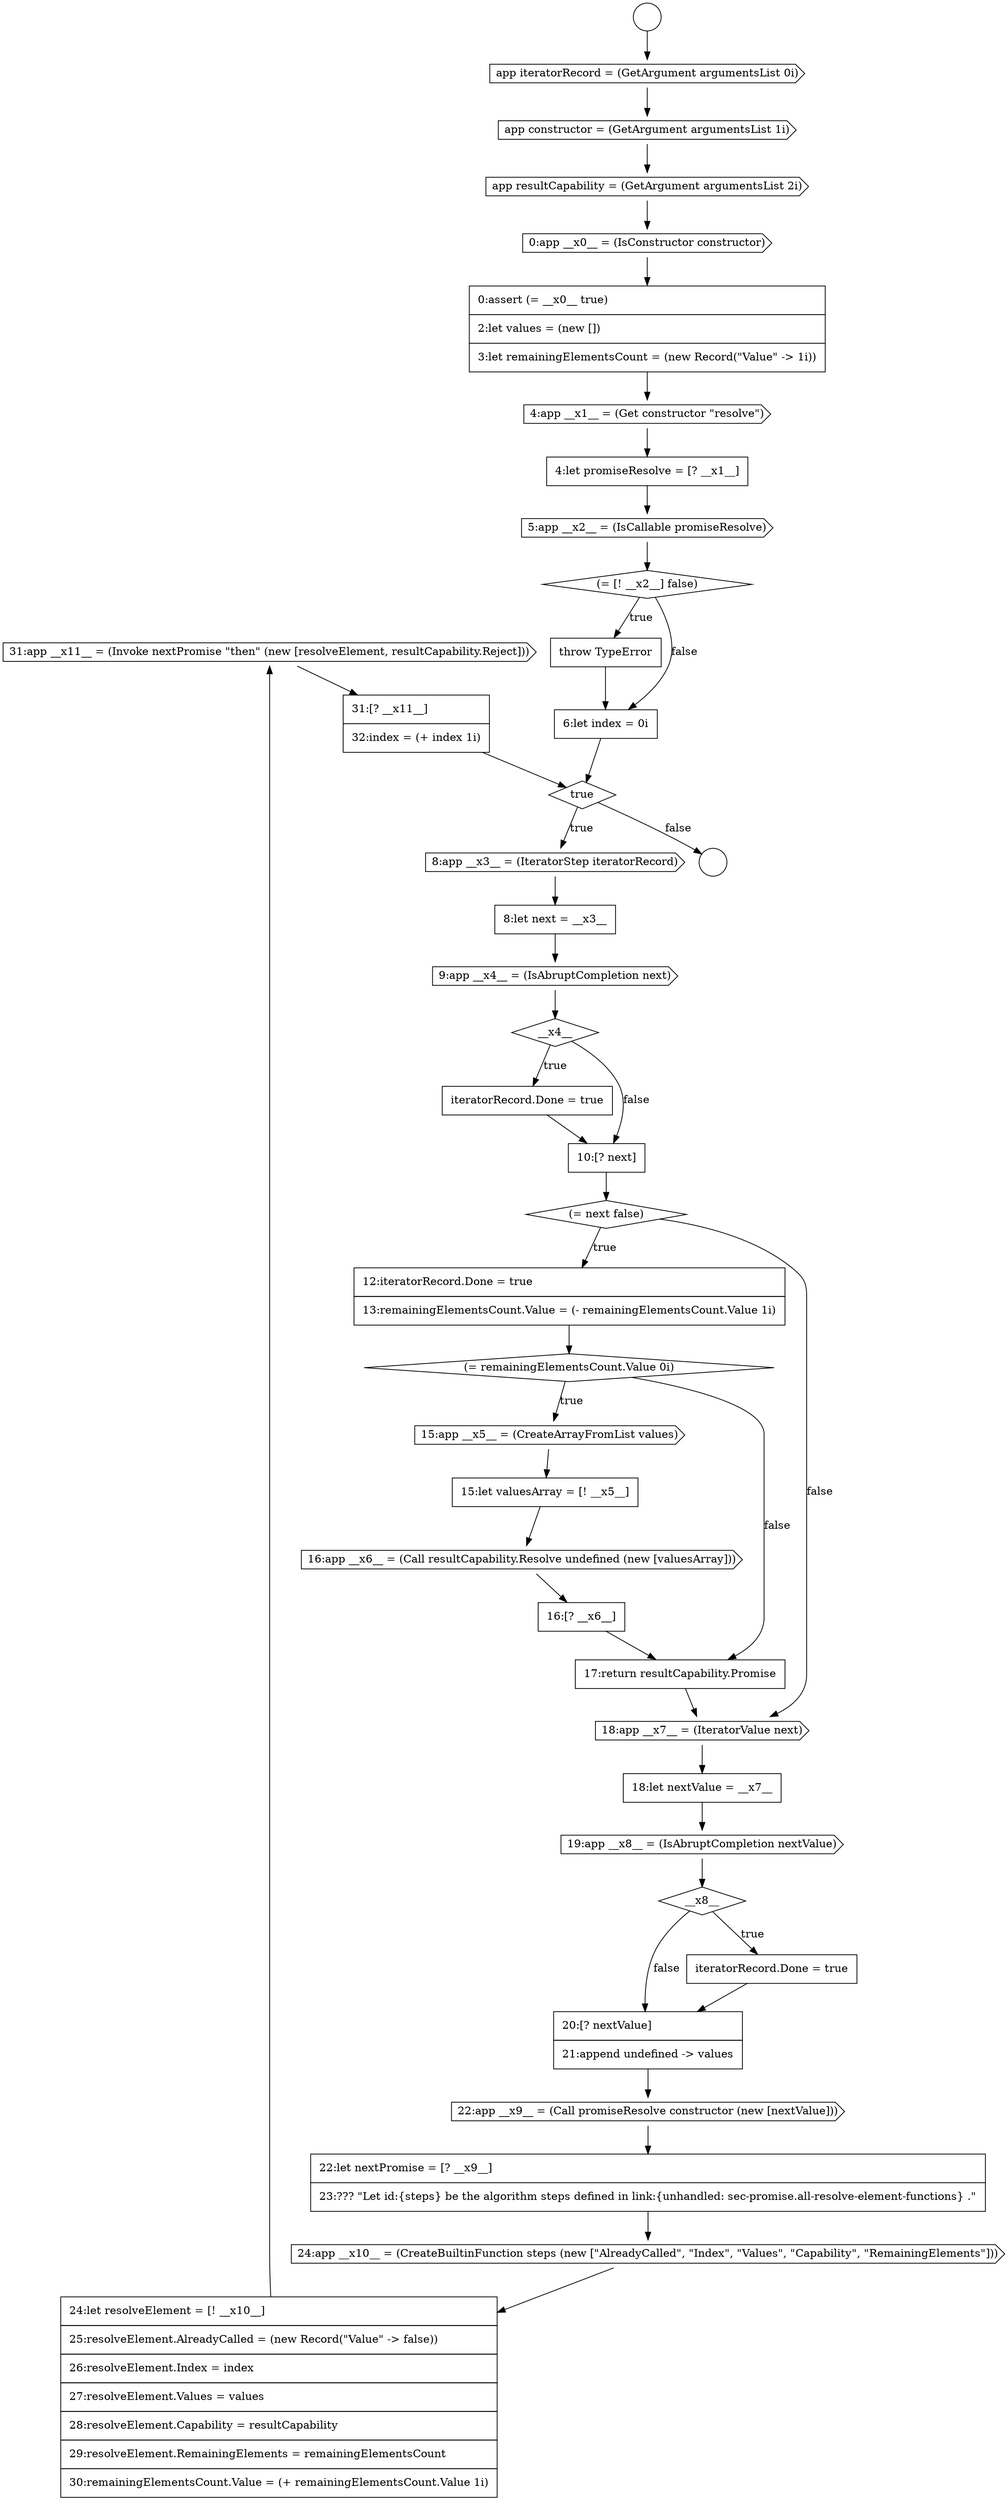 digraph {
  node18284 [shape=cds, label=<<font color="black">31:app __x11__ = (Invoke nextPromise &quot;then&quot; (new [resolveElement, resultCapability.Reject]))</font>> color="black" fillcolor="white" style=filled]
  node18265 [shape=none, margin=0, label=<<font color="black">
    <table border="0" cellborder="1" cellspacing="0" cellpadding="10">
      <tr><td align="left">10:[? next]</td></tr>
    </table>
  </font>> color="black" fillcolor="white" style=filled]
  node18269 [shape=cds, label=<<font color="black">15:app __x5__ = (CreateArrayFromList values)</font>> color="black" fillcolor="white" style=filled]
  node18264 [shape=none, margin=0, label=<<font color="black">
    <table border="0" cellborder="1" cellspacing="0" cellpadding="10">
      <tr><td align="left">iteratorRecord.Done = true</td></tr>
    </table>
  </font>> color="black" fillcolor="white" style=filled]
  node18273 [shape=none, margin=0, label=<<font color="black">
    <table border="0" cellborder="1" cellspacing="0" cellpadding="10">
      <tr><td align="left">17:return resultCapability.Promise</td></tr>
    </table>
  </font>> color="black" fillcolor="white" style=filled]
  node18260 [shape=cds, label=<<font color="black">8:app __x3__ = (IteratorStep iteratorRecord)</font>> color="black" fillcolor="white" style=filled]
  node18261 [shape=none, margin=0, label=<<font color="black">
    <table border="0" cellborder="1" cellspacing="0" cellpadding="10">
      <tr><td align="left">8:let next = __x3__</td></tr>
    </table>
  </font>> color="black" fillcolor="white" style=filled]
  node18251 [shape=cds, label=<<font color="black">0:app __x0__ = (IsConstructor constructor)</font>> color="black" fillcolor="white" style=filled]
  node18257 [shape=none, margin=0, label=<<font color="black">
    <table border="0" cellborder="1" cellspacing="0" cellpadding="10">
      <tr><td align="left">throw TypeError</td></tr>
    </table>
  </font>> color="black" fillcolor="white" style=filled]
  node18262 [shape=cds, label=<<font color="black">9:app __x4__ = (IsAbruptCompletion next)</font>> color="black" fillcolor="white" style=filled]
  node18267 [shape=none, margin=0, label=<<font color="black">
    <table border="0" cellborder="1" cellspacing="0" cellpadding="10">
      <tr><td align="left">12:iteratorRecord.Done = true</td></tr>
      <tr><td align="left">13:remainingElementsCount.Value = (- remainingElementsCount.Value 1i)</td></tr>
    </table>
  </font>> color="black" fillcolor="white" style=filled]
  node18254 [shape=none, margin=0, label=<<font color="black">
    <table border="0" cellborder="1" cellspacing="0" cellpadding="10">
      <tr><td align="left">4:let promiseResolve = [? __x1__]</td></tr>
    </table>
  </font>> color="black" fillcolor="white" style=filled]
  node18271 [shape=cds, label=<<font color="black">16:app __x6__ = (Call resultCapability.Resolve undefined (new [valuesArray]))</font>> color="black" fillcolor="white" style=filled]
  node18246 [shape=circle label=" " color="black" fillcolor="white" style=filled]
  node18249 [shape=cds, label=<<font color="black">app constructor = (GetArgument argumentsList 1i)</font>> color="black" fillcolor="white" style=filled]
  node18263 [shape=diamond, label=<<font color="black">__x4__</font>> color="black" fillcolor="white" style=filled]
  node18259 [shape=diamond, label=<<font color="black">true</font>> color="black" fillcolor="white" style=filled]
  node18285 [shape=none, margin=0, label=<<font color="black">
    <table border="0" cellborder="1" cellspacing="0" cellpadding="10">
      <tr><td align="left">31:[? __x11__]</td></tr>
      <tr><td align="left">32:index = (+ index 1i)</td></tr>
    </table>
  </font>> color="black" fillcolor="white" style=filled]
  node18279 [shape=none, margin=0, label=<<font color="black">
    <table border="0" cellborder="1" cellspacing="0" cellpadding="10">
      <tr><td align="left">20:[? nextValue]</td></tr>
      <tr><td align="left">21:append undefined -&gt; values</td></tr>
    </table>
  </font>> color="black" fillcolor="white" style=filled]
  node18272 [shape=none, margin=0, label=<<font color="black">
    <table border="0" cellborder="1" cellspacing="0" cellpadding="10">
      <tr><td align="left">16:[? __x6__]</td></tr>
    </table>
  </font>> color="black" fillcolor="white" style=filled]
  node18247 [shape=circle label=" " color="black" fillcolor="white" style=filled]
  node18252 [shape=none, margin=0, label=<<font color="black">
    <table border="0" cellborder="1" cellspacing="0" cellpadding="10">
      <tr><td align="left">0:assert (= __x0__ true)</td></tr>
      <tr><td align="left">2:let values = (new [])</td></tr>
      <tr><td align="left">3:let remainingElementsCount = (new Record(&quot;Value&quot; -&gt; 1i))</td></tr>
    </table>
  </font>> color="black" fillcolor="white" style=filled]
  node18283 [shape=none, margin=0, label=<<font color="black">
    <table border="0" cellborder="1" cellspacing="0" cellpadding="10">
      <tr><td align="left">24:let resolveElement = [! __x10__]</td></tr>
      <tr><td align="left">25:resolveElement.AlreadyCalled = (new Record(&quot;Value&quot; -&gt; false))</td></tr>
      <tr><td align="left">26:resolveElement.Index = index</td></tr>
      <tr><td align="left">27:resolveElement.Values = values</td></tr>
      <tr><td align="left">28:resolveElement.Capability = resultCapability</td></tr>
      <tr><td align="left">29:resolveElement.RemainingElements = remainingElementsCount</td></tr>
      <tr><td align="left">30:remainingElementsCount.Value = (+ remainingElementsCount.Value 1i)</td></tr>
    </table>
  </font>> color="black" fillcolor="white" style=filled]
  node18268 [shape=diamond, label=<<font color="black">(= remainingElementsCount.Value 0i)</font>> color="black" fillcolor="white" style=filled]
  node18248 [shape=cds, label=<<font color="black">app iteratorRecord = (GetArgument argumentsList 0i)</font>> color="black" fillcolor="white" style=filled]
  node18274 [shape=cds, label=<<font color="black">18:app __x7__ = (IteratorValue next)</font>> color="black" fillcolor="white" style=filled]
  node18276 [shape=cds, label=<<font color="black">19:app __x8__ = (IsAbruptCompletion nextValue)</font>> color="black" fillcolor="white" style=filled]
  node18255 [shape=cds, label=<<font color="black">5:app __x2__ = (IsCallable promiseResolve)</font>> color="black" fillcolor="white" style=filled]
  node18280 [shape=cds, label=<<font color="black">22:app __x9__ = (Call promiseResolve constructor (new [nextValue]))</font>> color="black" fillcolor="white" style=filled]
  node18250 [shape=cds, label=<<font color="black">app resultCapability = (GetArgument argumentsList 2i)</font>> color="black" fillcolor="white" style=filled]
  node18282 [shape=cds, label=<<font color="black">24:app __x10__ = (CreateBuiltinFunction steps (new [&quot;AlreadyCalled&quot;, &quot;Index&quot;, &quot;Values&quot;, &quot;Capability&quot;, &quot;RemainingElements&quot;]))</font>> color="black" fillcolor="white" style=filled]
  node18277 [shape=diamond, label=<<font color="black">__x8__</font>> color="black" fillcolor="white" style=filled]
  node18270 [shape=none, margin=0, label=<<font color="black">
    <table border="0" cellborder="1" cellspacing="0" cellpadding="10">
      <tr><td align="left">15:let valuesArray = [! __x5__]</td></tr>
    </table>
  </font>> color="black" fillcolor="white" style=filled]
  node18275 [shape=none, margin=0, label=<<font color="black">
    <table border="0" cellborder="1" cellspacing="0" cellpadding="10">
      <tr><td align="left">18:let nextValue = __x7__</td></tr>
    </table>
  </font>> color="black" fillcolor="white" style=filled]
  node18258 [shape=none, margin=0, label=<<font color="black">
    <table border="0" cellborder="1" cellspacing="0" cellpadding="10">
      <tr><td align="left">6:let index = 0i</td></tr>
    </table>
  </font>> color="black" fillcolor="white" style=filled]
  node18256 [shape=diamond, label=<<font color="black">(= [! __x2__] false)</font>> color="black" fillcolor="white" style=filled]
  node18281 [shape=none, margin=0, label=<<font color="black">
    <table border="0" cellborder="1" cellspacing="0" cellpadding="10">
      <tr><td align="left">22:let nextPromise = [? __x9__]</td></tr>
      <tr><td align="left">23:??? &quot;Let id:{steps} be the algorithm steps defined in link:{unhandled: sec-promise.all-resolve-element-functions} .&quot;</td></tr>
    </table>
  </font>> color="black" fillcolor="white" style=filled]
  node18266 [shape=diamond, label=<<font color="black">(= next false)</font>> color="black" fillcolor="white" style=filled]
  node18253 [shape=cds, label=<<font color="black">4:app __x1__ = (Get constructor &quot;resolve&quot;)</font>> color="black" fillcolor="white" style=filled]
  node18278 [shape=none, margin=0, label=<<font color="black">
    <table border="0" cellborder="1" cellspacing="0" cellpadding="10">
      <tr><td align="left">iteratorRecord.Done = true</td></tr>
    </table>
  </font>> color="black" fillcolor="white" style=filled]
  node18271 -> node18272 [ color="black"]
  node18259 -> node18260 [label=<<font color="black">true</font>> color="black"]
  node18259 -> node18247 [label=<<font color="black">false</font>> color="black"]
  node18277 -> node18278 [label=<<font color="black">true</font>> color="black"]
  node18277 -> node18279 [label=<<font color="black">false</font>> color="black"]
  node18273 -> node18274 [ color="black"]
  node18279 -> node18280 [ color="black"]
  node18255 -> node18256 [ color="black"]
  node18264 -> node18265 [ color="black"]
  node18250 -> node18251 [ color="black"]
  node18285 -> node18259 [ color="black"]
  node18261 -> node18262 [ color="black"]
  node18283 -> node18284 [ color="black"]
  node18252 -> node18253 [ color="black"]
  node18282 -> node18283 [ color="black"]
  node18266 -> node18267 [label=<<font color="black">true</font>> color="black"]
  node18266 -> node18274 [label=<<font color="black">false</font>> color="black"]
  node18262 -> node18263 [ color="black"]
  node18284 -> node18285 [ color="black"]
  node18256 -> node18257 [label=<<font color="black">true</font>> color="black"]
  node18256 -> node18258 [label=<<font color="black">false</font>> color="black"]
  node18249 -> node18250 [ color="black"]
  node18278 -> node18279 [ color="black"]
  node18251 -> node18252 [ color="black"]
  node18276 -> node18277 [ color="black"]
  node18281 -> node18282 [ color="black"]
  node18272 -> node18273 [ color="black"]
  node18263 -> node18264 [label=<<font color="black">true</font>> color="black"]
  node18263 -> node18265 [label=<<font color="black">false</font>> color="black"]
  node18248 -> node18249 [ color="black"]
  node18268 -> node18269 [label=<<font color="black">true</font>> color="black"]
  node18268 -> node18273 [label=<<font color="black">false</font>> color="black"]
  node18257 -> node18258 [ color="black"]
  node18253 -> node18254 [ color="black"]
  node18280 -> node18281 [ color="black"]
  node18246 -> node18248 [ color="black"]
  node18267 -> node18268 [ color="black"]
  node18260 -> node18261 [ color="black"]
  node18275 -> node18276 [ color="black"]
  node18269 -> node18270 [ color="black"]
  node18274 -> node18275 [ color="black"]
  node18258 -> node18259 [ color="black"]
  node18270 -> node18271 [ color="black"]
  node18254 -> node18255 [ color="black"]
  node18265 -> node18266 [ color="black"]
}
